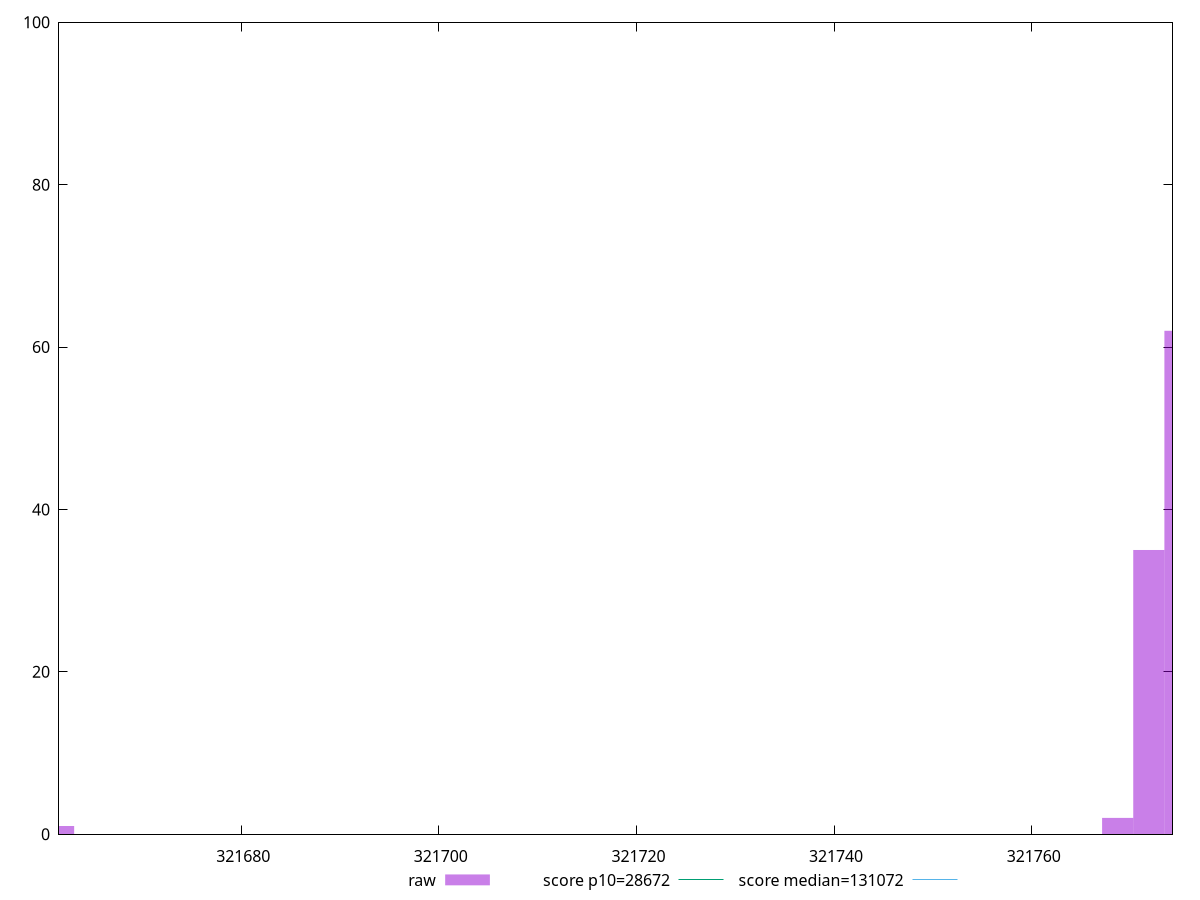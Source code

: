 reset

$raw <<EOF
321661.524306778 1
321775.0062882859 62
321771.8540110218 35
321768.7017337577 2
EOF

set key outside below
set boxwidth 3.152277264107349
set xrange [321661.56666666665:321774.25]
set yrange [0:100]
set trange [0:100]
set style fill transparent solid 0.5 noborder

set parametric
set terminal svg size 640, 490 enhanced background rgb 'white'
set output "report_00015_2021-02-09T16-11-33.973Z/uses-long-cache-ttl/samples/pages+cached+noadtech+nomedia+nocss/raw/histogram.svg"

plot $raw title "raw" with boxes, \
     28672,t title "score p10=28672", \
     131072,t title "score median=131072"

reset
